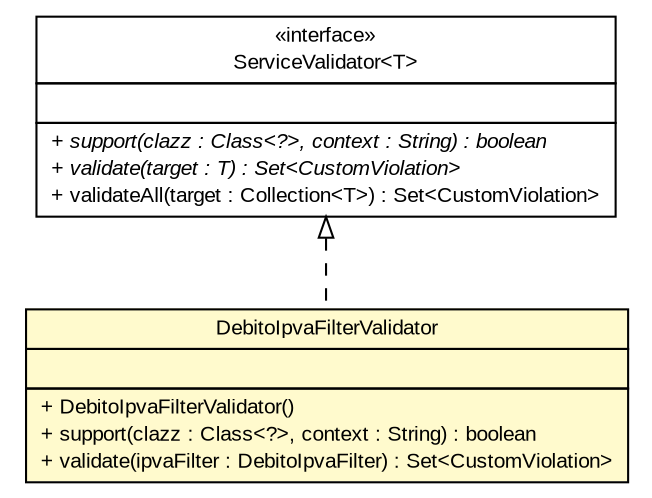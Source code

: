 #!/usr/local/bin/dot
#
# Class diagram 
# Generated by UMLGraph version R5_6 (http://www.umlgraph.org/)
#

digraph G {
	edge [fontname="arial",fontsize=10,labelfontname="arial",labelfontsize=10];
	node [fontname="arial",fontsize=10,shape=plaintext];
	nodesep=0.25;
	ranksep=0.5;
	// br.gov.to.sefaz.business.service.validation.ServiceValidator<T>
	c473607 [label=<<table title="br.gov.to.sefaz.business.service.validation.ServiceValidator" border="0" cellborder="1" cellspacing="0" cellpadding="2" port="p" href="../../../../business/service/validation/ServiceValidator.html">
		<tr><td><table border="0" cellspacing="0" cellpadding="1">
<tr><td align="center" balign="center"> &#171;interface&#187; </td></tr>
<tr><td align="center" balign="center"> ServiceValidator&lt;T&gt; </td></tr>
		</table></td></tr>
		<tr><td><table border="0" cellspacing="0" cellpadding="1">
<tr><td align="left" balign="left">  </td></tr>
		</table></td></tr>
		<tr><td><table border="0" cellspacing="0" cellpadding="1">
<tr><td align="left" balign="left"><font face="arial italic" point-size="10.0"> + support(clazz : Class&lt;?&gt;, context : String) : boolean </font></td></tr>
<tr><td align="left" balign="left"><font face="arial italic" point-size="10.0"> + validate(target : T) : Set&lt;CustomViolation&gt; </font></td></tr>
<tr><td align="left" balign="left"> + validateAll(target : Collection&lt;T&gt;) : Set&lt;CustomViolation&gt; </td></tr>
		</table></td></tr>
		</table>>, URL="../../../../business/service/validation/ServiceValidator.html", fontname="arial", fontcolor="black", fontsize=10.0];
	// br.gov.to.sefaz.arr.dare.service.validator.DebitoIpvaFilterValidator
	c473955 [label=<<table title="br.gov.to.sefaz.arr.dare.service.validator.DebitoIpvaFilterValidator" border="0" cellborder="1" cellspacing="0" cellpadding="2" port="p" bgcolor="lemonChiffon" href="./DebitoIpvaFilterValidator.html">
		<tr><td><table border="0" cellspacing="0" cellpadding="1">
<tr><td align="center" balign="center"> DebitoIpvaFilterValidator </td></tr>
		</table></td></tr>
		<tr><td><table border="0" cellspacing="0" cellpadding="1">
<tr><td align="left" balign="left">  </td></tr>
		</table></td></tr>
		<tr><td><table border="0" cellspacing="0" cellpadding="1">
<tr><td align="left" balign="left"> + DebitoIpvaFilterValidator() </td></tr>
<tr><td align="left" balign="left"> + support(clazz : Class&lt;?&gt;, context : String) : boolean </td></tr>
<tr><td align="left" balign="left"> + validate(ipvaFilter : DebitoIpvaFilter) : Set&lt;CustomViolation&gt; </td></tr>
		</table></td></tr>
		</table>>, URL="./DebitoIpvaFilterValidator.html", fontname="arial", fontcolor="black", fontsize=10.0];
	//br.gov.to.sefaz.arr.dare.service.validator.DebitoIpvaFilterValidator implements br.gov.to.sefaz.business.service.validation.ServiceValidator<T>
	c473607:p -> c473955:p [dir=back,arrowtail=empty,style=dashed];
}

